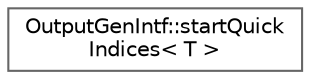 digraph "Graphical Class Hierarchy"
{
 // INTERACTIVE_SVG=YES
 // LATEX_PDF_SIZE
  bgcolor="transparent";
  edge [fontname=Helvetica,fontsize=10,labelfontname=Helvetica,labelfontsize=10];
  node [fontname=Helvetica,fontsize=10,shape=box,height=0.2,width=0.4];
  rankdir="LR";
  Node0 [label="OutputGenIntf::startQuick\lIndices\< T \>",height=0.2,width=0.4,color="grey40", fillcolor="white", style="filled",URL="$d5/d0b/struct_output_gen_intf_1_1start_quick_indices.html",tooltip=" "];
}
